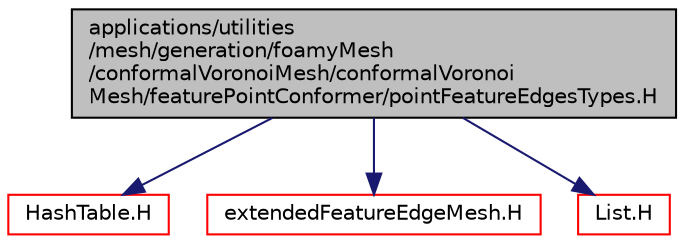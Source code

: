 digraph "applications/utilities/mesh/generation/foamyMesh/conformalVoronoiMesh/conformalVoronoiMesh/featurePointConformer/pointFeatureEdgesTypes.H"
{
  bgcolor="transparent";
  edge [fontname="Helvetica",fontsize="10",labelfontname="Helvetica",labelfontsize="10"];
  node [fontname="Helvetica",fontsize="10",shape=record];
  Node1 [label="applications/utilities\l/mesh/generation/foamyMesh\l/conformalVoronoiMesh/conformalVoronoi\lMesh/featurePointConformer/pointFeatureEdgesTypes.H",height=0.2,width=0.4,color="black", fillcolor="grey75", style="filled", fontcolor="black"];
  Node1 -> Node2 [color="midnightblue",fontsize="10",style="solid",fontname="Helvetica"];
  Node2 [label="HashTable.H",height=0.2,width=0.4,color="red",URL="$a07575.html"];
  Node1 -> Node3 [color="midnightblue",fontsize="10",style="solid",fontname="Helvetica"];
  Node3 [label="extendedFeatureEdgeMesh.H",height=0.2,width=0.4,color="red",URL="$a04969.html"];
  Node1 -> Node4 [color="midnightblue",fontsize="10",style="solid",fontname="Helvetica"];
  Node4 [label="List.H",height=0.2,width=0.4,color="red",URL="$a07638.html"];
}
